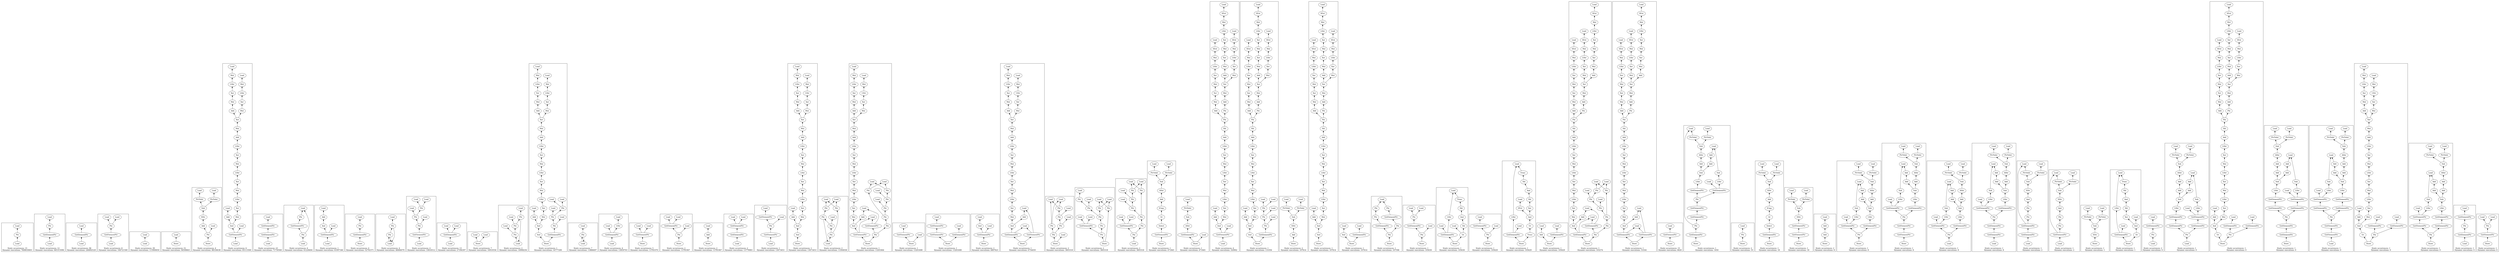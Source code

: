 strict digraph {
rankdir=BT
subgraph {
{
rank=min
comment=<Ids: 290, 388, 761, 829, 1070, 1079, 1313, 1340, 1701, 1740, 2075, 2375, 2988, 3036, 3291>
"0_290" [label="Load"]
}
"0_288" [label="Phi"]
"0_290" -> "0_288"
"0_278" [label="Load"]
"0_288" -> "0_278"
cluster=true
label="Static occurrences: 15\nDynamic executions: 7608030601"
}
subgraph {
"1_299" [label="GetElementPtr"]
"1_288" [label="Phi"]
"1_299" -> "1_288"
{
rank=min
comment=<Ids: 300, 398, 771, 839, 1315, 1320, 1546, 1705, 1750, 2085, 2379, 2408>
"1_300" [label="Load"]
}
"1_300" -> "1_299"
"1_278" [label="Load"]
"1_288" -> "1_278"
cluster=true
label="Static occurrences: 12\nDynamic executions: 665315096"
}
subgraph {
"2_34" [label="GetElementPtr"]
"2_33" [label="Load"]
"2_34" -> "2_33"
{
rank=min
comment=<Ids: 35, 48, 57, 61, 66, 207, 217, 226, 230, 235, 271, 601, 608, 612, 617, 657, 658, 661, 662, 703, 710, 714, 719, 726, 735, 739, 744, 924, 928, 937, 941, 946, 1004, 1011, 1015, 1020, 1027, 1036, 1040, 1045, 1063, 1103, 1112, 1116, 1121, 1139, 1146, 1150, 1155, 1162, 1171, 1175, 1180, 1328, 1390, 1474, 1488, 1492, 1515, 1554, 1861, 2135, 2139, 2215, 2218, 2223, 2235, 2239, 2242, 2319, 2416, 2484, 2487, 2492, 2504, 2508, 2511, 2542, 2769, 2773, 2854, 2862, 2931, 2939, 2963, 2971, 3010, 3018, 3146, 3182, 3190, 3274, 3309, 3440, 3527, 3633>
"2_35" [label="Load"]
}
"2_35" -> "2_34"
cluster=true
label="Static occurrences: 96\nDynamic executions: 246892529"
}
subgraph {
"3_1362" [label="GetElementPtr"]
"3_1360" [label="Phi"]
"3_1362" -> "3_1360"
{
rank=min
comment=<Ids: 1363, 1368, 1413, 1418, 1479, 1497, 1501, 1506>
"3_1363" [label="Load"]
}
"3_1363" -> "3_1362"
"3_1357" [label="Load"]
"3_1360" -> "3_1357"
"3_1361" [label="Load"]
"3_1360" -> "3_1361"
cluster=true
label="Static occurrences: 8\nDynamic executions: 184721500"
}
subgraph {
{
rank=min
comment=<Ids: 64, 94, 127, 160, 233, 615, 717, 742, 944, 1018, 1043, 1119, 1153, 1178, 1323, 1385, 1464, 1549, 1816, 1870, 2157, 2211, 2272, 2314, 2411, 2480, 2551, 2791, 2852, 2860, 2929, 2937, 2961, 2969, 3008, 3016, 3180, 3188, 3640>
"4_64" [label="Load"]
}
"4_51" [label="Load"]
"4_64" -> "4_51"
cluster=true
label="Static occurrences: 39\nDynamic executions: 115900650"
}
subgraph {
{
rank=min
comment=<Ids: 90, 95, 101, 123, 128, 134, 156, 161, 167, 1702, 1706, 1806, 1812, 1817, 1828, 1868, 1871, 2262, 2268, 2273, 2284, 2334, 2376, 2380, 2393, 2397, 2549, 2552, 2880, 2884, 2888, 2895, 2897, 2909, 2911, 2913, 3100, 3110, 3114, 3158, 3162, 3166, 3226, 3275, 3420, 3427, 3441, 3528, 3532, 3607, 3616>
"5_90" [label="Store"]
}
"5_89" [label="Load"]
"5_90" -> "5_89"
cluster=true
label="Static occurrences: 51\nDynamic executions: 94508663"
}
subgraph {
"6_363" [label="Add"]
"6_362" [label="SDiv"]
"6_363" -> "6_362"
"6_375" [label="Phi"]
"6_375" -> "6_363"
"6_373" [label="Load"]
"6_375" -> "6_373"
"6_360" [label="PtrToInt"]
"6_357" [label="Load"]
"6_360" -> "6_357"
"6_359" [label="PtrToInt"]
"6_356" [label="Load"]
"6_359" -> "6_356"
"6_361" [label="Sub"]
"6_362" -> "6_361"
{
rank=min
comment=<Ids: 473, 474, 521, 522>
"6_473" [label="Store"]
}
"6_473" -> "6_375"
"6_361" -> "6_360"
"6_361" -> "6_359"
cluster=true
label="Static occurrences: 4\nDynamic executions: 88336638"
}
subgraph {
"7_2195" [label="Add"]
"7_2194" [label="Load"]
"7_2195" -> "7_2194"
"7_2183" [label="Add"]
"7_2182" [label="Mul"]
"7_2183" -> "7_2182"
"7_2174" [label="Add"]
"7_2173" [label="Mul"]
"7_2174" -> "7_2173"
"7_2196" [label="And"]
"7_2196" -> "7_2195"
"7_2192" [label="Mul"]
"7_2196" -> "7_2192"
"7_2207" [label="GetElementPtr"]
"7_2207" -> "7_2196"
"7_2202" [label="Load"]
"7_2207" -> "7_2202"
{
rank=min
comment=<Ids: 2208, 2477, 2534, 2553, 2785, 2794>
"7_2208" [label="Load"]
}
"7_2208" -> "7_2207"
"7_2184" [label="LShr"]
"7_2184" -> "7_2183"
"7_2190" [label="LShr"]
"7_2189" [label="Mul"]
"7_2190" -> "7_2189"
"7_2178" [label="LShr"]
"7_2177" [label="Mul"]
"7_2178" -> "7_2177"
"7_2187" [label="LShr"]
"7_2186" [label="Mul"]
"7_2187" -> "7_2186"
"7_2171" [label="LShr"]
"7_2170" [label="Mul"]
"7_2171" -> "7_2170"
"7_2169" [label="Load"]
"7_2170" -> "7_2169"
"7_2176" [label="Load"]
"7_2177" -> "7_2176"
"7_2172" [label="Xor"]
"7_2173" -> "7_2172"
"7_2181" [label="Xor"]
"7_2182" -> "7_2181"
"7_2180" [label="Mul"]
"7_2179" [label="Xor"]
"7_2180" -> "7_2179"
"7_2185" [label="Xor"]
"7_2186" -> "7_2185"
"7_2188" [label="Xor"]
"7_2189" -> "7_2188"
"7_2191" [label="Xor"]
"7_2192" -> "7_2191"
"7_2181" -> "7_2174"
"7_2185" -> "7_2184"
"7_2172" -> "7_2171"
"7_2191" -> "7_2190"
"7_2179" -> "7_2178"
"7_2188" -> "7_2187"
"7_2181" -> "7_2180"
cluster=true
label="Static occurrences: 6\nDynamic executions: 85113500"
}
subgraph {
"8_37" [label="GetElementPtr"]
"8_36" [label="GetElementPtr"]
"8_37" -> "8_36"
"8_35" [label="Load"]
"8_36" -> "8_35"
{
rank=min
comment=<Ids: 38, 51, 210, 220, 274, 604, 649, 650, 653, 654, 706, 729, 931, 1007, 1030, 1065, 1106, 1142, 1165, 2292, 2294, 2303, 2308>
"8_38" [label="Load"]
}
"8_38" -> "8_37"
cluster=true
label="Static occurrences: 23\nDynamic executions: 71730560"
}
subgraph {
"9_309" [label="GetElementPtr"]
"9_288" [label="Phi"]
"9_309" -> "9_288"
{
rank=min
comment=<Ids: 318, 416, 789, 857, 1768, 2103>
"9_318" [label="Load"]
}
"9_315" [label="Phi"]
"9_318" -> "9_315"
"9_315" -> "9_309"
"9_278" [label="Load"]
"9_315" -> "9_278"
"9_288" -> "9_278"
cluster=true
label="Static occurrences: 6\nDynamic executions: 61228404"
}
subgraph {
"10_1448" [label="Add"]
"10_1447" [label="Load"]
"10_1448" -> "10_1447"
"10_1449" [label="And"]
"10_1449" -> "10_1448"
"10_1460" [label="GetElementPtr"]
"10_1460" -> "10_1449"
"10_1455" [label="Load"]
"10_1460" -> "10_1455"
{
rank=min
comment=<Ids: 1461>
"10_1461" [label="Load"]
}
"10_1461" -> "10_1460"
cluster=true
label="Static occurrences: 1\nDynamic executions: 61097346"
}
subgraph {
"11_1319" [label="GetElementPtr"]
"11_1318" [label="Phi"]
"11_1319" -> "11_1318"
"11_1313" [label="Load"]
"11_1318" -> "11_1313"
{
rank=min
comment=<Ids: 1336, 1562, 2381, 2424>
"11_1336" [label="Store"]
}
"11_1336" -> "11_1319"
cluster=true
label="Static occurrences: 4\nDynamic executions: 52792371"
}
subgraph {
{
rank=min
comment=<Ids: 1484, 1511, 2231, 2500>
"12_1484" [label="Load"]
}
"12_1483" [label="Phi"]
"12_1484" -> "12_1483"
"12_1477" [label="Phi"]
"12_1464" [label="Load"]
"12_1477" -> "12_1464"
"12_1483" -> "12_1484"
"12_1477" -> "12_1484"
"12_1483" -> "12_1477"
cluster=true
label="Static occurrences: 4\nDynamic executions: 46684079"
}
subgraph {
"13_2061" [label="GetElementPtr"]
"13_2059" [label="Phi"]
"13_2061" -> "13_2059"
{
rank=min
comment=<Ids: 2062, 2064, 2736, 2743>
"13_2062" [label="Load"]
}
"13_2062" -> "13_2061"
"13_2164" [label="Phi"]
"13_2155" [label="Load"]
"13_2164" -> "13_2155"
"13_2148" [label="Phi"]
"13_2145" [label="Load"]
"13_2148" -> "13_2145"
"13_2130" [label="Load"]
"13_2148" -> "13_2130"
"13_2054" [label="Load"]
"13_2059" -> "13_2054"
"13_2059" -> "13_2164"
"13_2164" -> "13_2148"
cluster=true
label="Static occurrences: 4\nDynamic executions: 33816512"
}
subgraph {
"14_562" [label="GetElementPtr"]
"14_558" [label="Load"]
"14_562" -> "14_558"
"14_561" [label="Load"]
"14_562" -> "14_561"
{
rank=min
comment=<Ids: 563, 1072, 1279, 1407, 1857, 1867, 2000, 2054, 2538, 2548, 2674, 2728, 3283>
"14_563" [label="Load"]
}
"14_563" -> "14_562"
cluster=true
label="Static occurrences: 13\nDynamic executions: 27394397"
}
subgraph {
{
rank=min
comment=<Ids: 2161, 2298, 2795, 3251, 3326, 3436, 3523>
"15_2161" [label="Store"]
}
"15_2160" [label="Load"]
"15_2161" -> "15_2160"
"15_2159" [label="Load"]
"15_2161" -> "15_2159"
cluster=true
label="Static occurrences: 7\nDynamic executions: 16910556"
}
subgraph {
{
rank=min
comment=<Ids: 2130, 2764>
"16_2130" [label="Load"]
}
"16_2059" [label="Phi"]
"16_2130" -> "16_2059"
"16_2164" [label="Phi"]
"16_2155" [label="Load"]
"16_2164" -> "16_2155"
"16_2148" [label="Phi"]
"16_2145" [label="Load"]
"16_2148" -> "16_2145"
"16_2148" -> "16_2130"
"16_2054" [label="Load"]
"16_2059" -> "16_2054"
"16_2059" -> "16_2164"
"16_2164" -> "16_2148"
cluster=true
label="Static occurrences: 2\nDynamic executions: 16908256"
}
subgraph {
"17_2731" [label="Add"]
"17_2726" [label="Load"]
"17_2731" -> "17_2726"
"17_2741" [label="Add"]
"17_2740" [label="Mul"]
"17_2741" -> "17_2740"
"17_2750" [label="Add"]
"17_2749" [label="Mul"]
"17_2750" -> "17_2749"
"17_2760" [label="And"]
"17_2760" -> "17_2731"
"17_2762" [label="And"]
"17_2762" -> "17_2760"
"17_2759" [label="Mul"]
"17_2760" -> "17_2759"
"17_2761" [label="GetElementPtr"]
"17_2733" [label="Phi"]
"17_2761" -> "17_2733"
"17_2751" [label="LShr"]
"17_2751" -> "17_2750"
"17_2738" [label="LShr"]
"17_2737" [label="Mul"]
"17_2738" -> "17_2737"
"17_2745" [label="LShr"]
"17_2744" [label="Mul"]
"17_2745" -> "17_2744"
"17_2757" [label="LShr"]
"17_2756" [label="Mul"]
"17_2757" -> "17_2756"
"17_2754" [label="LShr"]
"17_2753" [label="Mul"]
"17_2754" -> "17_2753"
"17_2736" [label="Load"]
"17_2737" -> "17_2736"
"17_2743" [label="Load"]
"17_2744" -> "17_2743"
"17_2758" [label="Xor"]
"17_2759" -> "17_2758"
"17_2748" [label="Xor"]
"17_2749" -> "17_2748"
"17_2747" [label="Mul"]
"17_2746" [label="Xor"]
"17_2747" -> "17_2746"
"17_2739" [label="Xor"]
"17_2740" -> "17_2739"
"17_2752" [label="Xor"]
"17_2753" -> "17_2752"
"17_2755" [label="Xor"]
"17_2756" -> "17_2755"
"17_2798" [label="Phi"]
"17_2789" [label="Load"]
"17_2798" -> "17_2789"
"17_2782" [label="Phi"]
"17_2764" [label="Load"]
"17_2782" -> "17_2764"
"17_2779" [label="Load"]
"17_2782" -> "17_2779"
"17_2728" [label="Load"]
"17_2733" -> "17_2728"
"17_2798" -> "17_2782"
"17_2733" -> "17_2798"
{
rank=min
comment=<Ids: 2763>
"17_2763" [label="Store"]
}
"17_2763" -> "17_2762"
"17_2763" -> "17_2761"
"17_2748" -> "17_2741"
"17_2746" -> "17_2745"
"17_2758" -> "17_2757"
"17_2755" -> "17_2754"
"17_2752" -> "17_2751"
"17_2739" -> "17_2738"
"17_2748" -> "17_2747"
cluster=true
label="Static occurrences: 1\nDynamic executions: 16777200"
}
subgraph {
{
rank=min
comment=<Ids: 567, 1283, 1361, 1411, 2145, 2779, 3262>
"18_567" [label="Load"]
}
"18_566" [label="Phi"]
"18_567" -> "18_566"
"18_566" -> "18_567"
"18_563" [label="Load"]
"18_566" -> "18_563"
cluster=true
label="Static occurrences: 7\nDynamic executions: 13886697"
}
subgraph {
"19_3234" [label="GetElementPtr"]
"19_3233" [label="Load"]
"19_3234" -> "19_3233"
"19_3232" [label="LShr"]
"19_3234" -> "19_3232"
{
rank=min
comment=<Ids: 3235, 3300, 3313, 3459>
"19_3235" [label="Load"]
}
"19_3235" -> "19_3234"
"19_3225" [label="Load"]
"19_3232" -> "19_3225"
cluster=true
label="Static occurrences: 4\nDynamic executions: 13859703"
}
subgraph {
"20_103" [label="GetElementPtr"]
"20_99" [label="Load"]
"20_103" -> "20_99"
"20_102" [label="Load"]
"20_103" -> "20_102"
{
rank=min
comment=<Ids: 104, 137, 170, 1831, 2287>
"20_104" [label="Store"]
}
"20_104" -> "20_103"
cluster=true
label="Static occurrences: 5\nDynamic executions: 13781070"
}
subgraph {
"21_1856" [label="GetElementPtr"]
"21_1840" [label="Load"]
"21_1856" -> "21_1840"
"21_1842" [label="Load"]
"21_1856" -> "21_1842"
"21_1884" [label="Phi"]
"21_1884" -> "21_1856"
"21_1872" [label="Load"]
"21_1884" -> "21_1872"
{
rank=min
comment=<Ids: 1885, 2559>
"21_1885" [label="Store"]
}
"21_1885" -> "21_1884"
cluster=true
label="Static occurrences: 2\nDynamic executions: 13781067"
}
subgraph {
"22_1887" [label="Add"]
"22_1886" [label="Load"]
"22_1887" -> "22_1886"
{
rank=min
comment=<Ids: 1888, 2562>
"22_1888" [label="Store"]
}
"22_1888" -> "22_1887"
cluster=true
label="Static occurrences: 2\nDynamic executions: 13781067"
}
subgraph {
"23_1073" [label="GetElementPtr"]
"23_1071" [label="GetElementPtr"]
"23_1073" -> "23_1071"
"23_1070" [label="Load"]
"23_1071" -> "23_1070"
"23_1061" [label="Load"]
"23_1071" -> "23_1061"
{
rank=min
comment=<Ids: 1074, 3285>
"23_1074" [label="Load"]
}
"23_1074" -> "23_1073"
cluster=true
label="Static occurrences: 2\nDynamic executions: 13779083"
}
subgraph {
"24_2304" [label="GetElementPtr"]
"24_2303" [label="Load"]
"24_2304" -> "24_2303"
"24_2328" [label="GetElementPtr"]
"24_2310" [label="Phi"]
"24_2328" -> "24_2310"
{
rank=min
comment=<Ids: 2329>
"24_2329" [label="Load"]
}
"24_2329" -> "24_2328"
"24_2310" -> "24_2304"
"24_2308" [label="Load"]
"24_2310" -> "24_2308"
cluster=true
label="Static occurrences: 1\nDynamic executions: 13673453"
}
subgraph {
"25_2528" [label="Add"]
"25_2521" [label="Load"]
"25_2528" -> "25_2521"
"25_2443" [label="Add"]
"25_2442" [label="Mul"]
"25_2443" -> "25_2442"
"25_2452" [label="Add"]
"25_2451" [label="Mul"]
"25_2452" -> "25_2451"
"25_2529" [label="And"]
"25_2529" -> "25_2528"
"25_2532" [label="And"]
"25_2532" -> "25_2529"
"25_2461" [label="Mul"]
"25_2529" -> "25_2461"
"25_2453" [label="LShr"]
"25_2453" -> "25_2452"
"25_2440" [label="LShr"]
"25_2439" [label="Mul"]
"25_2440" -> "25_2439"
"25_2459" [label="LShr"]
"25_2458" [label="Mul"]
"25_2459" -> "25_2458"
"25_2447" [label="LShr"]
"25_2446" [label="Mul"]
"25_2447" -> "25_2446"
"25_2456" [label="LShr"]
"25_2455" [label="Mul"]
"25_2456" -> "25_2455"
"25_2438" [label="Load"]
"25_2439" -> "25_2438"
"25_2445" [label="Load"]
"25_2446" -> "25_2445"
"25_2450" [label="Xor"]
"25_2451" -> "25_2450"
"25_2454" [label="Xor"]
"25_2455" -> "25_2454"
"25_2460" [label="Xor"]
"25_2461" -> "25_2460"
"25_2441" [label="Xor"]
"25_2442" -> "25_2441"
"25_2457" [label="Xor"]
"25_2458" -> "25_2457"
"25_2449" [label="Mul"]
"25_2448" [label="Xor"]
"25_2449" -> "25_2448"
{
rank=min
comment=<Ids: 2533>
"25_2533" [label="Store"]
}
"25_2533" -> "25_2532"
"25_2450" -> "25_2443"
"25_2448" -> "25_2447"
"25_2441" -> "25_2440"
"25_2460" -> "25_2459"
"25_2454" -> "25_2453"
"25_2457" -> "25_2456"
"25_2450" -> "25_2449"
cluster=true
label="Static occurrences: 1\nDynamic executions: 13673453"
}
subgraph {
{
rank=min
comment=<Ids: 2155, 2789>
"26_2155" [label="Load"]
}
"26_2149" [label="Phi"]
"26_2155" -> "26_2149"
"26_2143" [label="Phi"]
"26_2130" [label="Load"]
"26_2143" -> "26_2130"
"26_2145" [label="Load"]
"26_2143" -> "26_2145"
"26_2164" [label="Phi"]
"26_2164" -> "26_2155"
"26_2059" [label="Phi"]
"26_2054" [label="Load"]
"26_2059" -> "26_2054"
"26_2148" [label="Phi"]
"26_2148" -> "26_2145"
"26_2148" -> "26_2130"
"26_2059" -> "26_2164"
"26_2149" -> "26_2059"
"26_2149" -> "26_2143"
"26_2164" -> "26_2148"
cluster=true
label="Static occurrences: 2\nDynamic executions: 13304938"
}
subgraph {
"27_2731" [label="Add"]
"27_2726" [label="Load"]
"27_2731" -> "27_2726"
"27_2750" [label="Add"]
"27_2749" [label="Mul"]
"27_2750" -> "27_2749"
"27_2741" [label="Add"]
"27_2740" [label="Mul"]
"27_2741" -> "27_2740"
"27_2760" [label="And"]
"27_2760" -> "27_2731"
"27_2759" [label="Mul"]
"27_2760" -> "27_2759"
"27_2784" [label="GetElementPtr"]
"27_2784" -> "27_2760"
"27_2727" [label="GetElementPtr"]
"27_2727" -> "27_2726"
"27_2720" [label="Load"]
"27_2727" -> "27_2720"
"27_2784" -> "27_2720"
"27_2751" [label="LShr"]
"27_2751" -> "27_2750"
"27_2738" [label="LShr"]
"27_2737" [label="Mul"]
"27_2738" -> "27_2737"
"27_2754" [label="LShr"]
"27_2753" [label="Mul"]
"27_2754" -> "27_2753"
"27_2757" [label="LShr"]
"27_2756" [label="Mul"]
"27_2757" -> "27_2756"
"27_2745" [label="LShr"]
"27_2744" [label="Mul"]
"27_2745" -> "27_2744"
"27_2736" [label="Load"]
"27_2737" -> "27_2736"
"27_2743" [label="Load"]
"27_2744" -> "27_2743"
"27_2755" [label="Xor"]
"27_2756" -> "27_2755"
"27_2758" [label="Xor"]
"27_2759" -> "27_2758"
"27_2747" [label="Mul"]
"27_2746" [label="Xor"]
"27_2747" -> "27_2746"
"27_2739" [label="Xor"]
"27_2740" -> "27_2739"
"27_2748" [label="Xor"]
"27_2749" -> "27_2748"
"27_2752" [label="Xor"]
"27_2753" -> "27_2752"
"27_2734" [label="Phi"]
"27_2734" -> "27_2727"
"27_2782" [label="Phi"]
"27_2764" [label="Load"]
"27_2782" -> "27_2764"
"27_2798" [label="Phi"]
"27_2789" [label="Load"]
"27_2798" -> "27_2789"
"27_2777" [label="Phi"]
"27_2779" [label="Load"]
"27_2777" -> "27_2779"
"27_2777" -> "27_2764"
"27_2782" -> "27_2779"
"27_2733" [label="Phi"]
"27_2728" [label="Load"]
"27_2733" -> "27_2728"
"27_2783" [label="Phi"]
"27_2783" -> "27_2733"
"27_2733" -> "27_2798"
"27_2783" -> "27_2777"
"27_2799" [label="Phi"]
"27_2799" -> "27_2783"
"27_2798" -> "27_2782"
"27_2734" -> "27_2799"
{
rank=min
comment=<Ids: 2788>
"27_2788" [label="Store"]
}
"27_2788" -> "27_2784"
"27_2788" -> "27_2734"
"27_2748" -> "27_2741"
"27_2758" -> "27_2757"
"27_2752" -> "27_2751"
"27_2755" -> "27_2754"
"27_2739" -> "27_2738"
"27_2746" -> "27_2745"
"27_2748" -> "27_2747"
cluster=true
label="Static occurrences: 1\nDynamic executions: 13201664"
}
subgraph {
"28_2299" [label="GetElementPtr"]
"28_2292" [label="Load"]
"28_2299" -> "28_2292"
{
rank=min
comment=<Ids: 2301>
"28_2301" [label="Store"]
}
"28_2301" -> "28_2299"
"28_2300" [label="Load"]
"28_2301" -> "28_2300"
cluster=true
label="Static occurrences: 1\nDynamic executions: 13201608"
}
subgraph {
"29_2291" [label="GetElementPtr"]
"29_2252" [label="GetElementPtr"]
"29_2291" -> "29_2252"
"29_2251" [label="Load"]
"29_2252" -> "29_2251"
"29_2304" [label="GetElementPtr"]
"29_2303" [label="Load"]
"29_2304" -> "29_2303"
{
rank=min
comment=<Ids: 2305>
"29_2305" [label="Store"]
}
"29_2305" -> "29_2291"
"29_2305" -> "29_2304"
cluster=true
label="Static occurrences: 1\nDynamic executions: 13201608"
}
subgraph {
"30_1862" [label="And"]
"30_1861" [label="Load"]
"30_1862" -> "30_1861"
"30_1863" [label="GetElementPtr"]
"30_1863" -> "30_1862"
"30_1842" [label="Load"]
"30_1863" -> "30_1842"
{
rank=min
comment=<Ids: 1864, 2545>
"30_1864" [label="Store"]
}
"30_1864" -> "30_1863"
cluster=true
label="Static occurrences: 2\nDynamic executions: 6807621"
}
subgraph {
"31_2528" [label="Add"]
"31_2521" [label="Load"]
"31_2528" -> "31_2521"
"31_2443" [label="Add"]
"31_2442" [label="Mul"]
"31_2443" -> "31_2442"
"31_2452" [label="Add"]
"31_2451" [label="Mul"]
"31_2452" -> "31_2451"
"31_2529" [label="And"]
"31_2529" -> "31_2528"
"31_2461" [label="Mul"]
"31_2529" -> "31_2461"
"31_2530" [label="GetElementPtr"]
"31_2530" -> "31_2529"
"31_2537" [label="GetElementPtr"]
"31_2523" [label="Load"]
"31_2537" -> "31_2523"
"31_2530" -> "31_2523"
"31_2537" -> "31_2521"
"31_2453" [label="LShr"]
"31_2453" -> "31_2452"
"31_2440" [label="LShr"]
"31_2439" [label="Mul"]
"31_2440" -> "31_2439"
"31_2447" [label="LShr"]
"31_2446" [label="Mul"]
"31_2447" -> "31_2446"
"31_2459" [label="LShr"]
"31_2458" [label="Mul"]
"31_2459" -> "31_2458"
"31_2456" [label="LShr"]
"31_2455" [label="Mul"]
"31_2456" -> "31_2455"
"31_2445" [label="Load"]
"31_2446" -> "31_2445"
"31_2438" [label="Load"]
"31_2439" -> "31_2438"
"31_2450" [label="Xor"]
"31_2451" -> "31_2450"
"31_2457" [label="Xor"]
"31_2458" -> "31_2457"
"31_2454" [label="Xor"]
"31_2455" -> "31_2454"
"31_2460" [label="Xor"]
"31_2461" -> "31_2460"
"31_2441" [label="Xor"]
"31_2442" -> "31_2441"
"31_2449" [label="Mul"]
"31_2448" [label="Xor"]
"31_2449" -> "31_2448"
{
rank=min
comment=<Ids: 2547>
"31_2547" [label="Store"]
}
"31_2547" -> "31_2537"
"31_2547" -> "31_2530"
"31_2450" -> "31_2443"
"31_2448" -> "31_2447"
"31_2457" -> "31_2456"
"31_2441" -> "31_2440"
"31_2460" -> "31_2459"
"31_2454" -> "31_2453"
"31_2450" -> "31_2449"
cluster=true
label="Static occurrences: 1\nDynamic executions: 6754459"
}
subgraph {
"32_2143" [label="Phi"]
"32_2130" [label="Load"]
"32_2143" -> "32_2130"
"32_2145" [label="Load"]
"32_2143" -> "32_2145"
"32_2164" [label="Phi"]
"32_2155" [label="Load"]
"32_2164" -> "32_2155"
"32_2059" [label="Phi"]
"32_2054" [label="Load"]
"32_2059" -> "32_2054"
"32_2148" [label="Phi"]
"32_2148" -> "32_2145"
"32_2148" -> "32_2130"
"32_2059" -> "32_2164"
"32_2149" [label="Phi"]
"32_2149" -> "32_2059"
"32_2149" -> "32_2143"
"32_2164" -> "32_2148"
{
rank=min
comment=<Ids: 2158, 2792>
"32_2158" [label="Store"]
}
"32_2157" [label="Load"]
"32_2158" -> "32_2157"
"32_2158" -> "32_2149"
cluster=true
label="Static occurrences: 2\nDynamic executions: 3603318"
}
subgraph {
"33_2053" [label="GetElementPtr"]
"33_2046" [label="Load"]
"33_2053" -> "33_2046"
"33_2052" [label="Load"]
"33_2053" -> "33_2052"
"33_2060" [label="Phi"]
"33_2060" -> "33_2053"
"33_2143" [label="Phi"]
"33_2130" [label="Load"]
"33_2143" -> "33_2130"
"33_2145" [label="Load"]
"33_2143" -> "33_2145"
"33_2164" [label="Phi"]
"33_2155" [label="Load"]
"33_2164" -> "33_2155"
"33_2059" [label="Phi"]
"33_2054" [label="Load"]
"33_2059" -> "33_2054"
"33_2148" [label="Phi"]
"33_2148" -> "33_2145"
"33_2148" -> "33_2130"
"33_2165" [label="Phi"]
"33_2060" -> "33_2165"
"33_2059" -> "33_2164"
"33_2149" [label="Phi"]
"33_2149" -> "33_2059"
"33_2149" -> "33_2143"
"33_2165" -> "33_2149"
{
rank=min
comment=<Ids: 2162, 2796>
"33_2162" [label="Store"]
}
"33_2162" -> "33_2060"
"33_2162" -> "33_2148"
cluster=true
label="Static occurrences: 2\nDynamic executions: 3603318"
}
subgraph {
"34_2053" [label="GetElementPtr"]
"34_2046" [label="Load"]
"34_2053" -> "34_2046"
"34_2052" [label="Load"]
"34_2053" -> "34_2052"
{
rank=min
comment=<Ids: 2159, 2793>
"34_2159" [label="Load"]
}
"34_2060" [label="Phi"]
"34_2159" -> "34_2060"
"34_2060" -> "34_2053"
"34_2143" [label="Phi"]
"34_2130" [label="Load"]
"34_2143" -> "34_2130"
"34_2145" [label="Load"]
"34_2143" -> "34_2145"
"34_2164" [label="Phi"]
"34_2155" [label="Load"]
"34_2164" -> "34_2155"
"34_2059" [label="Phi"]
"34_2054" [label="Load"]
"34_2059" -> "34_2054"
"34_2148" [label="Phi"]
"34_2148" -> "34_2145"
"34_2148" -> "34_2130"
"34_2165" [label="Phi"]
"34_2060" -> "34_2165"
"34_2059" -> "34_2164"
"34_2149" [label="Phi"]
"34_2149" -> "34_2059"
"34_2149" -> "34_2143"
"34_2165" -> "34_2149"
"34_2164" -> "34_2148"
cluster=true
label="Static occurrences: 2\nDynamic executions: 3603318"
}
subgraph {
"35_2354" [label="Add"]
"35_2352" [label="AShr"]
"35_2354" -> "35_2352"
"35_2347" [label="Sub"]
"35_2352" -> "35_2347"
"35_2435" [label="GetElementPtr"]
"35_2358" [label="Select"]
"35_2435" -> "35_2358"
"35_2355" [label="ICmp"]
"35_2355" -> "35_2354"
"35_2357" [label="Or"]
"35_2357" -> "35_2355"
"35_2346" [label="PtrToInt"]
"35_2344" [label="Load"]
"35_2346" -> "35_2344"
"35_2345" [label="PtrToInt"]
"35_2343" [label="Load"]
"35_2345" -> "35_2343"
"35_2358" -> "35_2357"
{
rank=min
comment=<Ids: 2436>
"35_2436" [label="Store"]
}
"35_2436" -> "35_2435"
"35_2347" -> "35_2346"
"35_2347" -> "35_2345"
cluster=true
label="Static occurrences: 1\nDynamic executions: 471845"
}
subgraph {
"36_2361" [label="AShr"]
"36_2360" [label="Sub"]
"36_2361" -> "36_2360"
"36_2366" [label="GetElementPtr"]
"36_2366" -> "36_2361"
"36_2346" [label="PtrToInt"]
"36_2344" [label="Load"]
"36_2346" -> "36_2344"
{
rank=min
comment=<Ids: 2369>
"36_2369" [label="Store"]
}
"36_2369" -> "36_2366"
"36_2368" [label="Load"]
"36_2369" -> "36_2368"
"36_2360" -> "36_2346"
cluster=true
label="Static occurrences: 1\nDynamic executions: 471845"
}
subgraph {
"37_1847" [label="Add"]
"37_1840" [label="Load"]
"37_1847" -> "37_1840"
"37_1776" [label="Add"]
"37_1775" [label="Mul"]
"37_1776" -> "37_1775"
"37_1758" [label="Add"]
"37_1757" [label="Mul"]
"37_1758" -> "37_1757"
"37_1748" [label="Add"]
"37_1747" [label="Mul"]
"37_1748" -> "37_1747"
"37_1781" [label="Add"]
"37_1780" [label="Shl"]
"37_1781" -> "37_1780"
"37_1848" [label="And"]
"37_1848" -> "37_1847"
"37_1790" [label="Mul"]
"37_1848" -> "37_1790"
"37_1849" [label="GetElementPtr"]
"37_1849" -> "37_1848"
"37_1842" [label="Load"]
"37_1849" -> "37_1842"
{
rank=min
comment=<Ids: 1853, 1872, 2151, 2160>
"37_1853" [label="Load"]
}
"37_1853" -> "37_1849"
"37_1782" [label="LShr"]
"37_1782" -> "37_1781"
"37_1743" [label="LShr"]
"37_1742" [label="Mul"]
"37_1743" -> "37_1742"
"37_1771" [label="LShr"]
"37_1770" [label="Mul"]
"37_1771" -> "37_1770"
"37_1753" [label="LShr"]
"37_1752" [label="Mul"]
"37_1753" -> "37_1752"
"37_1788" [label="LShr"]
"37_1787" [label="Mul"]
"37_1788" -> "37_1787"
"37_1785" [label="LShr"]
"37_1784" [label="Mul"]
"37_1785" -> "37_1784"
"37_1769" [label="SExt"]
"37_1770" -> "37_1769"
"37_1741" [label="SExt"]
"37_1742" -> "37_1741"
"37_1751" [label="SExt"]
"37_1752" -> "37_1751"
"37_1786" [label="Xor"]
"37_1787" -> "37_1786"
"37_1745" [label="Mul"]
"37_1744" [label="Xor"]
"37_1745" -> "37_1744"
"37_1756" [label="Xor"]
"37_1757" -> "37_1756"
"37_1773" [label="Mul"]
"37_1772" [label="Xor"]
"37_1773" -> "37_1772"
"37_1774" [label="Xor"]
"37_1775" -> "37_1774"
"37_1746" [label="Xor"]
"37_1747" -> "37_1746"
"37_1789" [label="Xor"]
"37_1790" -> "37_1789"
"37_1755" [label="Mul"]
"37_1754" [label="Xor"]
"37_1755" -> "37_1754"
"37_1783" [label="Xor"]
"37_1784" -> "37_1783"
"37_1778" [label="Phi"]
"37_1778" -> "37_1776"
"37_1763" [label="Phi"]
"37_1763" -> "37_1758"
"37_1778" -> "37_1763"
"37_1768" [label="Load"]
"37_1769" -> "37_1768"
"37_1750" [label="Load"]
"37_1751" -> "37_1750"
"37_1740" [label="Load"]
"37_1741" -> "37_1740"
"37_1780" -> "37_1778"
"37_1756" -> "37_1748"
"37_1783" -> "37_1782"
"37_1744" -> "37_1743"
"37_1789" -> "37_1788"
"37_1786" -> "37_1785"
"37_1772" -> "37_1771"
"37_1754" -> "37_1753"
"37_1774" -> "37_1773"
"37_1756" -> "37_1755"
"37_1746" -> "37_1745"
cluster=true
label="Static occurrences: 4\nDynamic executions: 320902"
}
subgraph {
"38_2057" [label="Add"]
"38_2052" [label="Load"]
"38_2057" -> "38_2052"
"38_2111" [label="Add"]
"38_2110" [label="Mul"]
"38_2111" -> "38_2110"
"38_2093" [label="Add"]
"38_2092" [label="Mul"]
"38_2093" -> "38_2092"
"38_2083" [label="Add"]
"38_2082" [label="Mul"]
"38_2083" -> "38_2082"
"38_2116" [label="Add"]
"38_2115" [label="Shl"]
"38_2116" -> "38_2115"
"38_2126" [label="And"]
"38_2126" -> "38_2057"
"38_2128" [label="And"]
"38_2128" -> "38_2126"
"38_2125" [label="Mul"]
"38_2126" -> "38_2125"
"38_2127" [label="GetElementPtr"]
"38_2059" [label="Phi"]
"38_2127" -> "38_2059"
"38_2117" [label="LShr"]
"38_2117" -> "38_2116"
"38_2078" [label="LShr"]
"38_2077" [label="Mul"]
"38_2078" -> "38_2077"
"38_2120" [label="LShr"]
"38_2119" [label="Mul"]
"38_2120" -> "38_2119"
"38_2088" [label="LShr"]
"38_2087" [label="Mul"]
"38_2088" -> "38_2087"
"38_2106" [label="LShr"]
"38_2105" [label="Mul"]
"38_2106" -> "38_2105"
"38_2123" [label="LShr"]
"38_2122" [label="Mul"]
"38_2123" -> "38_2122"
"38_2076" [label="SExt"]
"38_2077" -> "38_2076"
"38_2104" [label="SExt"]
"38_2105" -> "38_2104"
"38_2086" [label="SExt"]
"38_2087" -> "38_2086"
"38_2124" [label="Xor"]
"38_2125" -> "38_2124"
"38_2118" [label="Xor"]
"38_2119" -> "38_2118"
"38_2121" [label="Xor"]
"38_2122" -> "38_2121"
"38_2090" [label="Mul"]
"38_2089" [label="Xor"]
"38_2090" -> "38_2089"
"38_2080" [label="Mul"]
"38_2079" [label="Xor"]
"38_2080" -> "38_2079"
"38_2108" [label="Mul"]
"38_2107" [label="Xor"]
"38_2108" -> "38_2107"
"38_2109" [label="Xor"]
"38_2110" -> "38_2109"
"38_2091" [label="Xor"]
"38_2092" -> "38_2091"
"38_2081" [label="Xor"]
"38_2082" -> "38_2081"
"38_2098" [label="Phi"]
"38_2098" -> "38_2093"
"38_2113" [label="Phi"]
"38_2113" -> "38_2111"
"38_2148" [label="Phi"]
"38_2145" [label="Load"]
"38_2148" -> "38_2145"
"38_2164" [label="Phi"]
"38_2155" [label="Load"]
"38_2164" -> "38_2155"
"38_2054" [label="Load"]
"38_2059" -> "38_2054"
"38_2130" [label="Load"]
"38_2148" -> "38_2130"
"38_2113" -> "38_2098"
"38_2059" -> "38_2164"
"38_2164" -> "38_2148"
"38_2103" [label="Load"]
"38_2104" -> "38_2103"
"38_2085" [label="Load"]
"38_2086" -> "38_2085"
"38_2075" [label="Load"]
"38_2076" -> "38_2075"
"38_2115" -> "38_2113"
{
rank=min
comment=<Ids: 2129>
"38_2129" [label="Store"]
}
"38_2129" -> "38_2128"
"38_2129" -> "38_2127"
"38_2091" -> "38_2083"
"38_2121" -> "38_2120"
"38_2107" -> "38_2106"
"38_2079" -> "38_2078"
"38_2124" -> "38_2123"
"38_2089" -> "38_2088"
"38_2118" -> "38_2117"
"38_2109" -> "38_2108"
"38_2091" -> "38_2090"
"38_2081" -> "38_2080"
cluster=true
label="Static occurrences: 1\nDynamic executions: 131056"
}
subgraph {
"39_363" [label="Add"]
"39_362" [label="SDiv"]
"39_363" -> "39_362"
"39_360" [label="PtrToInt"]
"39_357" [label="Load"]
"39_360" -> "39_357"
"39_359" [label="PtrToInt"]
"39_356" [label="Load"]
"39_359" -> "39_356"
"39_361" [label="Sub"]
"39_362" -> "39_361"
{
rank=min
comment=<Ids: 366, 464>
"39_366" [label="Store"]
}
"39_366" -> "39_363"
"39_361" -> "39_360"
"39_361" -> "39_359"
cluster=true
label="Static occurrences: 2\nDynamic executions: 107614"
}
subgraph {
"40_1847" [label="Add"]
"40_1840" [label="Load"]
"40_1847" -> "40_1840"
"40_1748" [label="Add"]
"40_1747" [label="Mul"]
"40_1748" -> "40_1747"
"40_1776" [label="Add"]
"40_1775" [label="Mul"]
"40_1776" -> "40_1775"
"40_1758" [label="Add"]
"40_1757" [label="Mul"]
"40_1758" -> "40_1757"
"40_1781" [label="Add"]
"40_1780" [label="Shl"]
"40_1781" -> "40_1780"
"40_1848" [label="And"]
"40_1848" -> "40_1847"
"40_1851" [label="And"]
"40_1851" -> "40_1848"
"40_1790" [label="Mul"]
"40_1848" -> "40_1790"
"40_1782" [label="LShr"]
"40_1782" -> "40_1781"
"40_1743" [label="LShr"]
"40_1742" [label="Mul"]
"40_1743" -> "40_1742"
"40_1771" [label="LShr"]
"40_1770" [label="Mul"]
"40_1771" -> "40_1770"
"40_1788" [label="LShr"]
"40_1787" [label="Mul"]
"40_1788" -> "40_1787"
"40_1753" [label="LShr"]
"40_1752" [label="Mul"]
"40_1753" -> "40_1752"
"40_1785" [label="LShr"]
"40_1784" [label="Mul"]
"40_1785" -> "40_1784"
"40_1751" [label="SExt"]
"40_1752" -> "40_1751"
"40_1741" [label="SExt"]
"40_1742" -> "40_1741"
"40_1769" [label="SExt"]
"40_1770" -> "40_1769"
"40_1773" [label="Mul"]
"40_1772" [label="Xor"]
"40_1773" -> "40_1772"
"40_1774" [label="Xor"]
"40_1775" -> "40_1774"
"40_1755" [label="Mul"]
"40_1754" [label="Xor"]
"40_1755" -> "40_1754"
"40_1745" [label="Mul"]
"40_1744" [label="Xor"]
"40_1745" -> "40_1744"
"40_1756" [label="Xor"]
"40_1757" -> "40_1756"
"40_1789" [label="Xor"]
"40_1790" -> "40_1789"
"40_1786" [label="Xor"]
"40_1787" -> "40_1786"
"40_1746" [label="Xor"]
"40_1747" -> "40_1746"
"40_1783" [label="Xor"]
"40_1784" -> "40_1783"
"40_1763" [label="Phi"]
"40_1763" -> "40_1758"
"40_1778" [label="Phi"]
"40_1778" -> "40_1776"
"40_1778" -> "40_1763"
"40_1750" [label="Load"]
"40_1751" -> "40_1750"
"40_1768" [label="Load"]
"40_1769" -> "40_1768"
"40_1740" [label="Load"]
"40_1741" -> "40_1740"
"40_1780" -> "40_1778"
{
rank=min
comment=<Ids: 1852>
"40_1852" [label="Store"]
}
"40_1852" -> "40_1851"
"40_1756" -> "40_1748"
"40_1754" -> "40_1753"
"40_1783" -> "40_1782"
"40_1789" -> "40_1788"
"40_1772" -> "40_1771"
"40_1744" -> "40_1743"
"40_1786" -> "40_1785"
"40_1756" -> "40_1755"
"40_1774" -> "40_1773"
"40_1746" -> "40_1745"
cluster=true
label="Static occurrences: 1\nDynamic executions: 107614"
}
subgraph {
"41_3152" [label="And"]
"41_3146" [label="Load"]
"41_3152" -> "41_3146"
"41_3145" [label="GetElementPtr"]
"41_3144" [label="Load"]
"41_3145" -> "41_3144"
{
rank=min
comment=<Ids: 3153>
"41_3153" [label="Store"]
}
"41_3153" -> "41_3152"
"41_3153" -> "41_3145"
cluster=true
label="Static occurrences: 1\nDynamic executions: 107614"
}
subgraph {
"42_1608" [label="GetElementPtr"]
"42_1603" [label="Phi"]
"42_1608" -> "42_1603"
"42_1635" [label="GetElementPtr"]
"42_1617" [label="Phi"]
"42_1635" -> "42_1617"
"42_1612" [label="Phi"]
"42_1612" -> "42_1608"
"42_1638" [label="Phi"]
"42_1638" -> "42_1635"
"42_1582" [label="Load"]
"42_1603" -> "42_1582"
"42_1613" [label="Phi"]
"42_1613" -> "42_1582"
"42_1617" -> "42_1613"
"42_1638" -> "42_1612"
{
rank=min
comment=<Ids: 1639>
"42_1639" [label="Store"]
}
"42_1639" -> "42_1638"
cluster=true
label="Static occurrences: 1\nDynamic executions: 107596"
}
subgraph {
"43_3267" [label="GetElementPtr"]
"43_3261" [label="Phi"]
"43_3267" -> "43_3261"
"43_3279" [label="Phi"]
"43_3279" -> "43_3267"
"43_3467" [label="Load"]
"43_3261" -> "43_3467"
"43_3274" [label="Load"]
"43_3279" -> "43_3274"
"43_3210" [label="Load"]
"43_3261" -> "43_3210"
{
rank=min
comment=<Ids: 3280>
"43_3280" [label="Store"]
}
"43_3280" -> "43_3279"
cluster=true
label="Static occurrences: 1\nDynamic executions: 105630"
}
subgraph {
"44_3462" [label="And"]
"44_3461" [label="Shl"]
"44_3462" -> "44_3461"
"44_3458" [label="GetElementPtr"]
"44_3457" [label="Load"]
"44_3458" -> "44_3457"
"44_3456" [label="LShr"]
"44_3458" -> "44_3456"
"44_3262" [label="Load"]
"44_3456" -> "44_3262"
"44_3464" [label="Or"]
"44_3459" [label="Load"]
"44_3464" -> "44_3459"
"44_3463" [label="Shl"]
"44_3464" -> "44_3463"
"44_3463" -> "44_3462"
"44_3460" [label="Trunc"]
"44_3461" -> "44_3460"
{
rank=min
comment=<Ids: 3465>
"44_3465" [label="Store"]
}
"44_3465" -> "44_3458"
"44_3465" -> "44_3464"
"44_3460" -> "44_3262"
cluster=true
label="Static occurrences: 1\nDynamic executions: 105630"
}
subgraph {
"45_3327" [label="GetElementPtr"]
"45_3321" [label="Load"]
"45_3327" -> "45_3321"
"45_3445" [label="Phi"]
"45_3445" -> "45_3327"
"45_3440" [label="Load"]
"45_3445" -> "45_3440"
{
rank=min
comment=<Ids: 3446>
"45_3446" [label="Store"]
}
"45_3446" -> "45_3445"
cluster=true
label="Static occurrences: 1\nDynamic executions: 105629"
}
subgraph {
"46_3304" [label="And"]
"46_3303" [label="Shl"]
"46_3304" -> "46_3303"
"46_3316" [label="And"]
"46_3315" [label="Xor"]
"46_3316" -> "46_3315"
"46_3314" [label="ZExt"]
"46_3316" -> "46_3314"
"46_3299" [label="GetElementPtr"]
"46_3298" [label="Load"]
"46_3299" -> "46_3298"
"46_3297" [label="LShr"]
"46_3299" -> "46_3297"
"46_3291" [label="Load"]
"46_3297" -> "46_3291"
"46_3318" [label="Or"]
"46_3318" -> "46_3316"
"46_3305" [label="Shl"]
"46_3305" -> "46_3304"
"46_3302" [label="Trunc"]
"46_3303" -> "46_3302"
{
rank=min
comment=<Ids: 3320>
"46_3320" [label="Store"]
}
"46_3320" -> "46_3299"
"46_3319" [label="Trunc"]
"46_3320" -> "46_3319"
"46_3302" -> "46_3291"
"46_3319" -> "46_3318"
"46_3315" -> "46_3305"
"46_3313" [label="Load"]
"46_3314" -> "46_3313"
cluster=true
label="Static occurrences: 1\nDynamic executions: 105629"
}
subgraph {
"47_3310" [label="Add"]
"47_3309" [label="Load"]
"47_3310" -> "47_3309"
"47_3311" [label="GetElementPtr"]
"47_3291" [label="Load"]
"47_3311" -> "47_3291"
{
rank=min
comment=<Ids: 3312>
"47_3312" [label="Store"]
}
"47_3312" -> "47_3310"
"47_3312" -> "47_3311"
cluster=true
label="Static occurrences: 1\nDynamic executions: 105629"
}
subgraph {
"48_2057" [label="Add"]
"48_2052" [label="Load"]
"48_2057" -> "48_2052"
"48_2111" [label="Add"]
"48_2110" [label="Mul"]
"48_2111" -> "48_2110"
"48_2083" [label="Add"]
"48_2082" [label="Mul"]
"48_2083" -> "48_2082"
"48_2093" [label="Add"]
"48_2092" [label="Mul"]
"48_2093" -> "48_2092"
"48_2116" [label="Add"]
"48_2115" [label="Shl"]
"48_2116" -> "48_2115"
"48_2126" [label="And"]
"48_2126" -> "48_2057"
"48_2125" [label="Mul"]
"48_2126" -> "48_2125"
"48_2150" [label="GetElementPtr"]
"48_2150" -> "48_2126"
"48_2053" [label="GetElementPtr"]
"48_2053" -> "48_2052"
"48_2046" [label="Load"]
"48_2053" -> "48_2046"
"48_2150" -> "48_2046"
"48_2117" [label="LShr"]
"48_2117" -> "48_2116"
"48_2078" [label="LShr"]
"48_2077" [label="Mul"]
"48_2078" -> "48_2077"
"48_2088" [label="LShr"]
"48_2087" [label="Mul"]
"48_2088" -> "48_2087"
"48_2106" [label="LShr"]
"48_2105" [label="Mul"]
"48_2106" -> "48_2105"
"48_2120" [label="LShr"]
"48_2119" [label="Mul"]
"48_2120" -> "48_2119"
"48_2123" [label="LShr"]
"48_2122" [label="Mul"]
"48_2123" -> "48_2122"
"48_2086" [label="SExt"]
"48_2087" -> "48_2086"
"48_2076" [label="SExt"]
"48_2077" -> "48_2076"
"48_2104" [label="SExt"]
"48_2105" -> "48_2104"
"48_2090" [label="Mul"]
"48_2089" [label="Xor"]
"48_2090" -> "48_2089"
"48_2109" [label="Xor"]
"48_2110" -> "48_2109"
"48_2124" [label="Xor"]
"48_2125" -> "48_2124"
"48_2091" [label="Xor"]
"48_2092" -> "48_2091"
"48_2081" [label="Xor"]
"48_2082" -> "48_2081"
"48_2118" [label="Xor"]
"48_2119" -> "48_2118"
"48_2080" [label="Mul"]
"48_2079" [label="Xor"]
"48_2080" -> "48_2079"
"48_2108" [label="Mul"]
"48_2107" [label="Xor"]
"48_2108" -> "48_2107"
"48_2121" [label="Xor"]
"48_2122" -> "48_2121"
"48_2098" [label="Phi"]
"48_2098" -> "48_2093"
"48_2113" [label="Phi"]
"48_2113" -> "48_2111"
"48_2060" [label="Phi"]
"48_2060" -> "48_2053"
"48_2059" [label="Phi"]
"48_2054" [label="Load"]
"48_2059" -> "48_2054"
"48_2148" [label="Phi"]
"48_2145" [label="Load"]
"48_2148" -> "48_2145"
"48_2130" [label="Load"]
"48_2148" -> "48_2130"
"48_2143" [label="Phi"]
"48_2143" -> "48_2130"
"48_2143" -> "48_2145"
"48_2164" [label="Phi"]
"48_2155" [label="Load"]
"48_2164" -> "48_2155"
"48_2149" [label="Phi"]
"48_2149" -> "48_2059"
"48_2149" -> "48_2143"
"48_2113" -> "48_2098"
"48_2164" -> "48_2148"
"48_2165" [label="Phi"]
"48_2060" -> "48_2165"
"48_2165" -> "48_2149"
"48_2059" -> "48_2164"
"48_2103" [label="Load"]
"48_2104" -> "48_2103"
"48_2075" [label="Load"]
"48_2076" -> "48_2075"
"48_2085" [label="Load"]
"48_2086" -> "48_2085"
"48_2115" -> "48_2113"
{
rank=min
comment=<Ids: 2154>
"48_2154" [label="Store"]
}
"48_2154" -> "48_2150"
"48_2154" -> "48_2060"
"48_2091" -> "48_2083"
"48_2079" -> "48_2078"
"48_2124" -> "48_2123"
"48_2121" -> "48_2120"
"48_2118" -> "48_2117"
"48_2089" -> "48_2088"
"48_2107" -> "48_2106"
"48_2091" -> "48_2090"
"48_2109" -> "48_2108"
"48_2081" -> "48_2080"
cluster=true
label="Static occurrences: 1\nDynamic executions: 103274"
}
subgraph {
"49_1847" [label="Add"]
"49_1840" [label="Load"]
"49_1847" -> "49_1840"
"49_1776" [label="Add"]
"49_1775" [label="Mul"]
"49_1776" -> "49_1775"
"49_1758" [label="Add"]
"49_1757" [label="Mul"]
"49_1758" -> "49_1757"
"49_1748" [label="Add"]
"49_1747" [label="Mul"]
"49_1748" -> "49_1747"
"49_1781" [label="Add"]
"49_1780" [label="Shl"]
"49_1781" -> "49_1780"
"49_1848" [label="And"]
"49_1848" -> "49_1847"
"49_1790" [label="Mul"]
"49_1848" -> "49_1790"
"49_1849" [label="GetElementPtr"]
"49_1849" -> "49_1848"
"49_1856" [label="GetElementPtr"]
"49_1842" [label="Load"]
"49_1856" -> "49_1842"
"49_1849" -> "49_1842"
"49_1856" -> "49_1840"
"49_1782" [label="LShr"]
"49_1782" -> "49_1781"
"49_1785" [label="LShr"]
"49_1784" [label="Mul"]
"49_1785" -> "49_1784"
"49_1743" [label="LShr"]
"49_1742" [label="Mul"]
"49_1743" -> "49_1742"
"49_1771" [label="LShr"]
"49_1770" [label="Mul"]
"49_1771" -> "49_1770"
"49_1753" [label="LShr"]
"49_1752" [label="Mul"]
"49_1753" -> "49_1752"
"49_1788" [label="LShr"]
"49_1787" [label="Mul"]
"49_1788" -> "49_1787"
"49_1751" [label="SExt"]
"49_1752" -> "49_1751"
"49_1741" [label="SExt"]
"49_1742" -> "49_1741"
"49_1769" [label="SExt"]
"49_1770" -> "49_1769"
"49_1773" [label="Mul"]
"49_1772" [label="Xor"]
"49_1773" -> "49_1772"
"49_1783" [label="Xor"]
"49_1784" -> "49_1783"
"49_1745" [label="Mul"]
"49_1744" [label="Xor"]
"49_1745" -> "49_1744"
"49_1774" [label="Xor"]
"49_1775" -> "49_1774"
"49_1756" [label="Xor"]
"49_1757" -> "49_1756"
"49_1786" [label="Xor"]
"49_1787" -> "49_1786"
"49_1755" [label="Mul"]
"49_1754" [label="Xor"]
"49_1755" -> "49_1754"
"49_1746" [label="Xor"]
"49_1747" -> "49_1746"
"49_1789" [label="Xor"]
"49_1790" -> "49_1789"
"49_1763" [label="Phi"]
"49_1763" -> "49_1758"
"49_1778" [label="Phi"]
"49_1778" -> "49_1776"
"49_1778" -> "49_1763"
"49_1768" [label="Load"]
"49_1769" -> "49_1768"
"49_1750" [label="Load"]
"49_1751" -> "49_1750"
"49_1740" [label="Load"]
"49_1741" -> "49_1740"
"49_1780" -> "49_1778"
{
rank=min
comment=<Ids: 1866>
"49_1866" [label="Store"]
}
"49_1866" -> "49_1856"
"49_1866" -> "49_1849"
"49_1756" -> "49_1748"
"49_1754" -> "49_1753"
"49_1789" -> "49_1788"
"49_1783" -> "49_1782"
"49_1772" -> "49_1771"
"49_1786" -> "49_1785"
"49_1744" -> "49_1743"
"49_1774" -> "49_1773"
"49_1746" -> "49_1745"
"49_1756" -> "49_1755"
cluster=true
label="Static occurrences: 1\nDynamic executions: 53164"
}
subgraph {
"50_1535" [label="GetElementPtr"]
"50_1523" [label="Load"]
"50_1535" -> "50_1523"
{
rank=min
comment=<Ids: 1576, 3103, 3113, 3117, 3253, 3273, 3277, 3422, 3429, 3439, 3443, 3526, 3531, 3610, 3619>
"50_1576" [label="Store"]
}
"50_1576" -> "50_1535"
cluster=true
label="Static occurrences: 15\nDynamic executions: 6620"
}
subgraph {
"51_3392" [label="Add"]
"51_3391" [label="Add"]
"51_3392" -> "51_3391"
"51_3365" [label="Add"]
"51_3334" [label="AShr"]
"51_3365" -> "51_3334"
"51_3356" [label="Load"]
"51_3391" -> "51_3356"
"51_3333" [label="Sub"]
"51_3334" -> "51_3333"
"51_3424" [label="GetElementPtr"]
"51_3423" [label="GetElementPtr"]
"51_3424" -> "51_3423"
"51_3371" [label="GetElementPtr"]
"51_3357" [label="Load"]
"51_3371" -> "51_3357"
"51_3405" [label="GetElementPtr"]
"51_3404" [label="LShr"]
"51_3405" -> "51_3404"
"51_3370" [label="LShr"]
"51_3371" -> "51_3370"
"51_3433" [label="GetElementPtr"]
"51_3431" [label="Phi"]
"51_3433" -> "51_3431"
"51_3417" [label="Phi"]
"51_3423" -> "51_3417"
"51_3403" [label="Sub"]
"51_3404" -> "51_3403"
"51_3369" [label="Sub"]
"51_3370" -> "51_3369"
"51_3417" -> "51_3405"
"51_3417" -> "51_3371"
"51_3431" -> "51_3424"
"51_3329" [label="Load"]
"51_3431" -> "51_3329"
"51_3331" [label="PtrToInt"]
"51_3331" -> "51_3329"
"51_3332" [label="PtrToInt"]
"51_3330" [label="Load"]
"51_3332" -> "51_3330"
{
rank=min
comment=<Ids: 3434>
"51_3434" [label="Store"]
}
"51_3434" -> "51_3433"
"51_3403" -> "51_3392"
"51_3403" -> "51_3365"
"51_3369" -> "51_3356"
"51_3333" -> "51_3332"
"51_3333" -> "51_3331"
cluster=true
label="Static occurrences: 1\nDynamic executions: 1650"
}
subgraph {
"52_2016" [label="Phi"]
"52_2000" [label="Load"]
"52_2016" -> "52_2000"
{
rank=min
comment=<Ids: 2037, 2711>
"52_2037" [label="Store"]
}
"52_2037" -> "52_2016"
cluster=true
label="Static occurrences: 2\nDynamic executions: 35"
}
subgraph {
"53_1646" [label="Add"]
"53_1587" [label="SDiv"]
"53_1646" -> "53_1587"
"53_1722" [label="GetElementPtr"]
"53_1650" [label="Select"]
"53_1722" -> "53_1650"
"53_1647" [label="ICmp"]
"53_1647" -> "53_1646"
"53_1649" [label="Or"]
"53_1649" -> "53_1647"
"53_1585" [label="PtrToInt"]
"53_1583" [label="Load"]
"53_1585" -> "53_1583"
"53_1584" [label="PtrToInt"]
"53_1582" [label="Load"]
"53_1584" -> "53_1582"
"53_1586" [label="Sub"]
"53_1587" -> "53_1586"
"53_1650" -> "53_1649"
{
rank=min
comment=<Ids: 1723>
"53_1723" [label="Store"]
}
"53_1723" -> "53_1722"
"53_1586" -> "53_1585"
"53_1586" -> "53_1584"
cluster=true
label="Static occurrences: 1\nDynamic executions: 18"
}
subgraph {
"54_1720" [label="GetElementPtr"]
"54_1657" [label="GetElementPtr"]
"54_1720" -> "54_1657"
"54_1587" [label="SDiv"]
"54_1657" -> "54_1587"
"54_1585" [label="PtrToInt"]
"54_1583" [label="Load"]
"54_1585" -> "54_1583"
"54_1584" [label="PtrToInt"]
"54_1582" [label="Load"]
"54_1584" -> "54_1582"
"54_1586" [label="Sub"]
"54_1587" -> "54_1586"
{
rank=min
comment=<Ids: 1721>
"54_1721" [label="Store"]
}
"54_1721" -> "54_1720"
"54_1586" -> "54_1585"
"54_1586" -> "54_1584"
cluster=true
label="Static occurrences: 1\nDynamic executions: 18"
}
subgraph {
"55_3392" [label="Add"]
"55_3391" [label="Add"]
"55_3392" -> "55_3391"
"55_3356" [label="Load"]
"55_3391" -> "55_3356"
{
rank=min
comment=<Ids: 3415, 3601>
"55_3415" [label="Store"]
}
"55_3415" -> "55_3392"
cluster=true
label="Static occurrences: 2\nDynamic executions: 8"
}
subgraph {
"56_3392" [label="Add"]
"56_3391" [label="Add"]
"56_3392" -> "56_3391"
"56_3365" [label="Add"]
"56_3334" [label="AShr"]
"56_3365" -> "56_3334"
"56_3356" [label="Load"]
"56_3391" -> "56_3356"
"56_3333" [label="Sub"]
"56_3334" -> "56_3333"
"56_3371" [label="GetElementPtr"]
"56_3357" [label="Load"]
"56_3371" -> "56_3357"
"56_3405" [label="GetElementPtr"]
"56_3404" [label="LShr"]
"56_3405" -> "56_3404"
"56_3370" [label="LShr"]
"56_3371" -> "56_3370"
"56_3403" [label="Sub"]
"56_3404" -> "56_3403"
"56_3369" [label="Sub"]
"56_3370" -> "56_3369"
"56_3417" [label="Phi"]
"56_3417" -> "56_3371"
"56_3417" -> "56_3405"
"56_3331" [label="PtrToInt"]
"56_3329" [label="Load"]
"56_3331" -> "56_3329"
"56_3332" [label="PtrToInt"]
"56_3330" [label="Load"]
"56_3332" -> "56_3330"
{
rank=min
comment=<Ids: 3418>
"56_3418" [label="Store"]
}
"56_3418" -> "56_3417"
"56_3403" -> "56_3392"
"56_3403" -> "56_3365"
"56_3369" -> "56_3356"
"56_3333" -> "56_3332"
"56_3333" -> "56_3331"
cluster=true
label="Static occurrences: 1\nDynamic executions: 8"
}
subgraph {
"57_3392" [label="Add"]
"57_3391" [label="Add"]
"57_3392" -> "57_3391"
"57_3365" [label="Add"]
"57_3334" [label="AShr"]
"57_3365" -> "57_3334"
"57_3356" [label="Load"]
"57_3391" -> "57_3356"
"57_3333" [label="Sub"]
"57_3334" -> "57_3333"
"57_3424" [label="GetElementPtr"]
"57_3423" [label="GetElementPtr"]
"57_3424" -> "57_3423"
"57_3371" [label="GetElementPtr"]
"57_3357" [label="Load"]
"57_3371" -> "57_3357"
"57_3405" [label="GetElementPtr"]
"57_3404" [label="LShr"]
"57_3405" -> "57_3404"
"57_3370" [label="LShr"]
"57_3371" -> "57_3370"
"57_3417" [label="Phi"]
"57_3423" -> "57_3417"
"57_3369" [label="Sub"]
"57_3370" -> "57_3369"
"57_3403" [label="Sub"]
"57_3404" -> "57_3403"
"57_3417" -> "57_3405"
"57_3417" -> "57_3371"
"57_3331" [label="PtrToInt"]
"57_3329" [label="Load"]
"57_3331" -> "57_3329"
"57_3332" [label="PtrToInt"]
"57_3330" [label="Load"]
"57_3332" -> "57_3330"
{
rank=min
comment=<Ids: 3425>
"57_3425" [label="Store"]
}
"57_3425" -> "57_3424"
"57_3403" -> "57_3392"
"57_3403" -> "57_3365"
"57_3369" -> "57_3356"
"57_3333" -> "57_3332"
"57_3333" -> "57_3331"
cluster=true
label="Static occurrences: 1\nDynamic executions: 8"
}
subgraph {
"58_3392" [label="Add"]
"58_3391" [label="Add"]
"58_3392" -> "58_3391"
"58_3365" [label="Add"]
"58_3334" [label="AShr"]
"58_3365" -> "58_3334"
"58_3356" [label="Load"]
"58_3391" -> "58_3356"
"58_3333" [label="Sub"]
"58_3334" -> "58_3333"
"58_3371" [label="GetElementPtr"]
"58_3357" [label="Load"]
"58_3371" -> "58_3357"
"58_3405" [label="GetElementPtr"]
"58_3404" [label="LShr"]
"58_3405" -> "58_3404"
"58_3370" [label="LShr"]
"58_3371" -> "58_3370"
{
rank=min
comment=<Ids: 3419>
"58_3419" [label="Load"]
}
"58_3417" [label="Phi"]
"58_3419" -> "58_3417"
"58_3403" [label="Sub"]
"58_3404" -> "58_3403"
"58_3369" [label="Sub"]
"58_3370" -> "58_3369"
"58_3417" -> "58_3371"
"58_3417" -> "58_3405"
"58_3331" [label="PtrToInt"]
"58_3329" [label="Load"]
"58_3331" -> "58_3329"
"58_3332" [label="PtrToInt"]
"58_3330" [label="Load"]
"58_3332" -> "58_3330"
"58_3403" -> "58_3392"
"58_3403" -> "58_3365"
"58_3369" -> "58_3356"
"58_3333" -> "58_3332"
"58_3333" -> "58_3331"
cluster=true
label="Static occurrences: 1\nDynamic executions: 8"
}
subgraph {
"59_3392" [label="Add"]
"59_3391" [label="Add"]
"59_3392" -> "59_3391"
"59_3365" [label="Add"]
"59_3334" [label="AShr"]
"59_3365" -> "59_3334"
"59_3356" [label="Load"]
"59_3391" -> "59_3356"
"59_3333" [label="Sub"]
"59_3334" -> "59_3333"
"59_3424" [label="GetElementPtr"]
"59_3423" [label="GetElementPtr"]
"59_3424" -> "59_3423"
"59_3371" [label="GetElementPtr"]
"59_3357" [label="Load"]
"59_3371" -> "59_3357"
"59_3405" [label="GetElementPtr"]
"59_3404" [label="LShr"]
"59_3405" -> "59_3404"
"59_3370" [label="LShr"]
"59_3371" -> "59_3370"
"59_3417" [label="Phi"]
"59_3423" -> "59_3417"
{
rank=min
comment=<Ids: 3426>
"59_3426" [label="Load"]
}
"59_3426" -> "59_3424"
"59_3403" [label="Sub"]
"59_3404" -> "59_3403"
"59_3369" [label="Sub"]
"59_3370" -> "59_3369"
"59_3417" -> "59_3371"
"59_3417" -> "59_3405"
"59_3332" [label="PtrToInt"]
"59_3330" [label="Load"]
"59_3332" -> "59_3330"
"59_3331" [label="PtrToInt"]
"59_3329" [label="Load"]
"59_3331" -> "59_3329"
"59_3403" -> "59_3392"
"59_3403" -> "59_3365"
"59_3369" -> "59_3356"
"59_3333" -> "59_3332"
"59_3333" -> "59_3331"
cluster=true
label="Static occurrences: 1\nDynamic executions: 8"
}
subgraph {
"60_633" [label="And"]
"60_628" [label="SDiv"]
"60_633" -> "60_628"
"60_688" [label="GetElementPtr"]
"60_687" [label="GetElementPtr"]
"60_688" -> "60_687"
"60_624" [label="Load"]
"60_687" -> "60_624"
"60_686" [label="Phi"]
"60_687" -> "60_686"
{
rank=min
comment=<Ids: 689>
"60_689" [label="Load"]
}
"60_689" -> "60_688"
"60_683" [label="Phi"]
"60_683" -> "60_633"
"60_686" -> "60_683"
"60_625" [label="PtrToInt"]
"60_623" [label="Load"]
"60_625" -> "60_623"
"60_626" [label="PtrToInt"]
"60_626" -> "60_624"
"60_627" [label="Sub"]
"60_628" -> "60_627"
"60_627" -> "60_625"
"60_627" -> "60_626"
cluster=true
label="Static occurrences: 1\nDynamic executions: 2"
}
subgraph {
"61_633" [label="And"]
"61_628" [label="SDiv"]
"61_633" -> "61_628"
"61_687" [label="GetElementPtr"]
"61_624" [label="Load"]
"61_687" -> "61_624"
"61_686" [label="Phi"]
"61_687" -> "61_686"
{
rank=min
comment=<Ids: 690>
"61_690" [label="Load"]
}
"61_690" -> "61_687"
"61_683" [label="Phi"]
"61_683" -> "61_633"
"61_686" -> "61_683"
"61_625" [label="PtrToInt"]
"61_623" [label="Load"]
"61_625" -> "61_623"
"61_626" [label="PtrToInt"]
"61_626" -> "61_624"
"61_627" [label="Sub"]
"61_628" -> "61_627"
"61_627" -> "61_625"
"61_627" -> "61_626"
cluster=true
label="Static occurrences: 1\nDynamic executions: 2"
}
subgraph {
"62_2809" [label="PtrToInt"]
"62_2807" [label="Load"]
"62_2809" -> "62_2807"
"62_2808" [label="PtrToInt"]
"62_2806" [label="Load"]
"62_2808" -> "62_2806"
"62_2811" [label="SDiv"]
"62_2810" [label="Sub"]
"62_2811" -> "62_2810"
{
rank=min
comment=<Ids: 2812>
"62_2812" [label="Store"]
}
"62_2812" -> "62_2811"
"62_2810" -> "62_2808"
"62_2810" -> "62_2809"
cluster=true
label="Static occurrences: 1\nDynamic executions: 1"
}
subgraph {
"63_3241" [label="And"]
"63_3235" [label="Load"]
"63_3241" -> "63_3235"
"63_3238" [label="And"]
"63_3237" [label="Shl"]
"63_3238" -> "63_3237"
"63_3240" [label="Xor"]
"63_3241" -> "63_3240"
"63_3234" [label="GetElementPtr"]
"63_3233" [label="Load"]
"63_3234" -> "63_3233"
"63_3232" [label="LShr"]
"63_3234" -> "63_3232"
"63_3225" [label="Load"]
"63_3232" -> "63_3225"
"63_3243" [label="Or"]
"63_3243" -> "63_3241"
"63_3239" [label="Shl"]
"63_3239" -> "63_3238"
"63_3236" [label="Trunc"]
"63_3237" -> "63_3236"
{
rank=min
comment=<Ids: 3244>
"63_3244" [label="Store"]
}
"63_3244" -> "63_3234"
"63_3244" -> "63_3243"
"63_3236" -> "63_3225"
"63_3240" -> "63_3239"
cluster=true
label="Static occurrences: 1\nDynamic executions: 1"
}
subgraph {
"64_1535" [label="GetElementPtr"]
"64_1523" [label="Load"]
"64_1535" -> "64_1523"
{
rank=min
comment=<Ids: 1539, 1566>
"64_1539" [label="Load"]
}
"64_1538" [label="Phi"]
"64_1539" -> "64_1538"
"64_1538" -> "64_1535"
cluster=true
label="Static occurrences: 2\nDynamic executions: 0"
}
subgraph {
"65_3575" [label="Add"]
"65_3574" [label="Add"]
"65_3575" -> "65_3574"
"65_3543" [label="Add"]
"65_3542" [label="Add"]
"65_3543" -> "65_3542"
"65_3541" [label="AShr"]
"65_3542" -> "65_3541"
"65_3545" [label="Load"]
"65_3574" -> "65_3545"
"65_3540" [label="Sub"]
"65_3541" -> "65_3540"
"65_3590" [label="GetElementPtr"]
"65_3588" [label="GetElementPtr"]
"65_3590" -> "65_3588"
"65_3554" [label="GetElementPtr"]
"65_3552" [label="GetElementPtr"]
"65_3554" -> "65_3552"
"65_3549" [label="Load"]
"65_3552" -> "65_3549"
"65_3551" [label="LShr"]
"65_3552" -> "65_3551"
"65_3587" [label="LShr"]
"65_3588" -> "65_3587"
{
rank=min
comment=<Ids: 3605>
"65_3605" [label="Load"]
}
"65_3603" [label="Phi"]
"65_3605" -> "65_3603"
"65_3586" [label="Sub"]
"65_3587" -> "65_3586"
"65_3550" [label="Sub"]
"65_3551" -> "65_3550"
"65_3603" -> "65_3590"
"65_3603" -> "65_3554"
"65_3538" [label="PtrToInt"]
"65_3535" [label="Load"]
"65_3538" -> "65_3535"
"65_3539" [label="PtrToInt"]
"65_3537" [label="Load"]
"65_3539" -> "65_3537"
"65_3586" -> "65_3543"
"65_3586" -> "65_3575"
"65_3550" -> "65_3545"
"65_3540" -> "65_3538"
"65_3540" -> "65_3539"
cluster=true
label="Static occurrences: 1\nDynamic executions: 0"
}
subgraph {
"66_2057" [label="Add"]
"66_2052" [label="Load"]
"66_2057" -> "66_2052"
"66_2111" [label="Add"]
"66_2110" [label="Mul"]
"66_2111" -> "66_2110"
"66_2093" [label="Add"]
"66_2092" [label="Mul"]
"66_2093" -> "66_2092"
"66_2083" [label="Add"]
"66_2082" [label="Mul"]
"66_2083" -> "66_2082"
"66_2116" [label="Add"]
"66_2115" [label="Shl"]
"66_2116" -> "66_2115"
"66_2126" [label="And"]
"66_2126" -> "66_2057"
"66_2125" [label="Mul"]
"66_2126" -> "66_2125"
"66_2134" [label="GetElementPtr"]
"66_2130" [label="Load"]
"66_2134" -> "66_2130"
"66_2138" [label="GetElementPtr"]
"66_2145" [label="Load"]
"66_2138" -> "66_2145"
"66_2117" [label="LShr"]
"66_2117" -> "66_2116"
"66_2120" [label="LShr"]
"66_2119" [label="Mul"]
"66_2120" -> "66_2119"
"66_2088" [label="LShr"]
"66_2087" [label="Mul"]
"66_2088" -> "66_2087"
"66_2106" [label="LShr"]
"66_2105" [label="Mul"]
"66_2106" -> "66_2105"
"66_2078" [label="LShr"]
"66_2077" [label="Mul"]
"66_2078" -> "66_2077"
"66_2123" [label="LShr"]
"66_2122" [label="Mul"]
"66_2123" -> "66_2122"
"66_2076" [label="SExt"]
"66_2077" -> "66_2076"
"66_2104" [label="SExt"]
"66_2105" -> "66_2104"
"66_2086" [label="SExt"]
"66_2087" -> "66_2086"
"66_2091" [label="Xor"]
"66_2092" -> "66_2091"
"66_2090" [label="Mul"]
"66_2089" [label="Xor"]
"66_2090" -> "66_2089"
"66_2121" [label="Xor"]
"66_2122" -> "66_2121"
"66_2109" [label="Xor"]
"66_2110" -> "66_2109"
"66_2124" [label="Xor"]
"66_2125" -> "66_2124"
"66_2081" [label="Xor"]
"66_2082" -> "66_2081"
"66_2118" [label="Xor"]
"66_2119" -> "66_2118"
"66_2108" [label="Mul"]
"66_2107" [label="Xor"]
"66_2108" -> "66_2107"
"66_2080" [label="Mul"]
"66_2079" [label="Xor"]
"66_2080" -> "66_2079"
"66_2133" [label="Or"]
"66_2133" -> "66_2126"
"66_2113" [label="Phi"]
"66_2113" -> "66_2111"
"66_2098" [label="Phi"]
"66_2098" -> "66_2093"
"66_2142" [label="Phi"]
"66_2142" -> "66_2134"
"66_2142" -> "66_2138"
"66_2113" -> "66_2098"
"66_2085" [label="Load"]
"66_2086" -> "66_2085"
"66_2075" [label="Load"]
"66_2076" -> "66_2075"
"66_2103" [label="Load"]
"66_2104" -> "66_2103"
"66_2115" -> "66_2113"
{
rank=min
comment=<Ids: 2144>
"66_2144" [label="Store"]
}
"66_2144" -> "66_2133"
"66_2144" -> "66_2142"
"66_2091" -> "66_2083"
"66_2118" -> "66_2117"
"66_2124" -> "66_2123"
"66_2079" -> "66_2078"
"66_2107" -> "66_2106"
"66_2121" -> "66_2120"
"66_2089" -> "66_2088"
"66_2091" -> "66_2090"
"66_2081" -> "66_2080"
"66_2109" -> "66_2108"
cluster=true
label="Static occurrences: 1\nDynamic executions: 0"
}
subgraph {
"67_3543" [label="Add"]
"67_3542" [label="Add"]
"67_3543" -> "67_3542"
"67_3575" [label="Add"]
"67_3574" [label="Add"]
"67_3575" -> "67_3574"
"67_3541" [label="AShr"]
"67_3542" -> "67_3541"
"67_3545" [label="Load"]
"67_3574" -> "67_3545"
"67_3540" [label="Sub"]
"67_3541" -> "67_3540"
"67_3590" [label="GetElementPtr"]
"67_3588" [label="GetElementPtr"]
"67_3590" -> "67_3588"
"67_3612" [label="GetElementPtr"]
"67_3611" [label="GetElementPtr"]
"67_3612" -> "67_3611"
"67_3554" [label="GetElementPtr"]
"67_3552" [label="GetElementPtr"]
"67_3554" -> "67_3552"
"67_3549" [label="Load"]
"67_3552" -> "67_3549"
"67_3551" [label="LShr"]
"67_3552" -> "67_3551"
"67_3587" [label="LShr"]
"67_3588" -> "67_3587"
"67_3603" [label="Phi"]
"67_3611" -> "67_3603"
"67_3586" [label="Sub"]
"67_3587" -> "67_3586"
"67_3550" [label="Sub"]
"67_3551" -> "67_3550"
"67_3603" -> "67_3590"
"67_3603" -> "67_3554"
"67_3539" [label="PtrToInt"]
"67_3537" [label="Load"]
"67_3539" -> "67_3537"
"67_3538" [label="PtrToInt"]
"67_3535" [label="Load"]
"67_3538" -> "67_3535"
{
rank=min
comment=<Ids: 3613>
"67_3613" [label="Store"]
}
"67_3613" -> "67_3612"
"67_3586" -> "67_3543"
"67_3586" -> "67_3575"
"67_3550" -> "67_3545"
"67_3540" -> "67_3538"
"67_3540" -> "67_3539"
cluster=true
label="Static occurrences: 1\nDynamic executions: 0"
}
subgraph {
"68_3575" [label="Add"]
"68_3574" [label="Add"]
"68_3575" -> "68_3574"
"68_3543" [label="Add"]
"68_3542" [label="Add"]
"68_3543" -> "68_3542"
"68_3541" [label="AShr"]
"68_3542" -> "68_3541"
"68_3545" [label="Load"]
"68_3574" -> "68_3545"
"68_3540" [label="Sub"]
"68_3541" -> "68_3540"
"68_3554" [label="GetElementPtr"]
"68_3552" [label="GetElementPtr"]
"68_3554" -> "68_3552"
"68_3612" [label="GetElementPtr"]
"68_3611" [label="GetElementPtr"]
"68_3612" -> "68_3611"
"68_3590" [label="GetElementPtr"]
"68_3588" [label="GetElementPtr"]
"68_3590" -> "68_3588"
"68_3549" [label="Load"]
"68_3552" -> "68_3549"
"68_3587" [label="LShr"]
"68_3588" -> "68_3587"
"68_3551" [label="LShr"]
"68_3552" -> "68_3551"
"68_3603" [label="Phi"]
"68_3611" -> "68_3603"
{
rank=min
comment=<Ids: 3614>
"68_3614" [label="Load"]
}
"68_3614" -> "68_3612"
"68_3586" [label="Sub"]
"68_3587" -> "68_3586"
"68_3550" [label="Sub"]
"68_3551" -> "68_3550"
"68_3603" -> "68_3590"
"68_3603" -> "68_3554"
"68_3538" [label="PtrToInt"]
"68_3535" [label="Load"]
"68_3538" -> "68_3535"
"68_3539" [label="PtrToInt"]
"68_3537" [label="Load"]
"68_3539" -> "68_3537"
"68_3586" -> "68_3543"
"68_3586" -> "68_3575"
"68_3550" -> "68_3545"
"68_3540" -> "68_3538"
"68_3540" -> "68_3539"
cluster=true
label="Static occurrences: 1\nDynamic executions: 0"
}
subgraph {
"69_2731" [label="Add"]
"69_2726" [label="Load"]
"69_2731" -> "69_2726"
"69_2750" [label="Add"]
"69_2749" [label="Mul"]
"69_2750" -> "69_2749"
"69_2741" [label="Add"]
"69_2740" [label="Mul"]
"69_2741" -> "69_2740"
"69_2760" [label="And"]
"69_2760" -> "69_2731"
"69_2759" [label="Mul"]
"69_2760" -> "69_2759"
"69_2772" [label="GetElementPtr"]
"69_2779" [label="Load"]
"69_2772" -> "69_2779"
"69_2768" [label="GetElementPtr"]
"69_2764" [label="Load"]
"69_2768" -> "69_2764"
"69_2751" [label="LShr"]
"69_2751" -> "69_2750"
"69_2757" [label="LShr"]
"69_2756" [label="Mul"]
"69_2757" -> "69_2756"
"69_2738" [label="LShr"]
"69_2737" [label="Mul"]
"69_2738" -> "69_2737"
"69_2754" [label="LShr"]
"69_2753" [label="Mul"]
"69_2754" -> "69_2753"
"69_2745" [label="LShr"]
"69_2744" [label="Mul"]
"69_2745" -> "69_2744"
"69_2743" [label="Load"]
"69_2744" -> "69_2743"
"69_2736" [label="Load"]
"69_2737" -> "69_2736"
"69_2755" [label="Xor"]
"69_2756" -> "69_2755"
"69_2747" [label="Mul"]
"69_2746" [label="Xor"]
"69_2747" -> "69_2746"
"69_2739" [label="Xor"]
"69_2740" -> "69_2739"
"69_2752" [label="Xor"]
"69_2753" -> "69_2752"
"69_2758" [label="Xor"]
"69_2759" -> "69_2758"
"69_2748" [label="Xor"]
"69_2749" -> "69_2748"
"69_2767" [label="Or"]
"69_2767" -> "69_2760"
"69_2776" [label="Phi"]
"69_2776" -> "69_2772"
"69_2776" -> "69_2768"
{
rank=min
comment=<Ids: 2778>
"69_2778" [label="Store"]
}
"69_2778" -> "69_2767"
"69_2778" -> "69_2776"
"69_2748" -> "69_2741"
"69_2755" -> "69_2754"
"69_2752" -> "69_2751"
"69_2758" -> "69_2757"
"69_2739" -> "69_2738"
"69_2746" -> "69_2745"
"69_2748" -> "69_2747"
cluster=true
label="Static occurrences: 1\nDynamic executions: 0"
}
subgraph {
"70_3575" [label="Add"]
"70_3574" [label="Add"]
"70_3575" -> "70_3574"
"70_3543" [label="Add"]
"70_3542" [label="Add"]
"70_3543" -> "70_3542"
"70_3541" [label="AShr"]
"70_3542" -> "70_3541"
"70_3545" [label="Load"]
"70_3574" -> "70_3545"
"70_3540" [label="Sub"]
"70_3541" -> "70_3540"
"70_3554" [label="GetElementPtr"]
"70_3552" [label="GetElementPtr"]
"70_3554" -> "70_3552"
"70_3590" [label="GetElementPtr"]
"70_3588" [label="GetElementPtr"]
"70_3590" -> "70_3588"
"70_3549" [label="Load"]
"70_3552" -> "70_3549"
"70_3587" [label="LShr"]
"70_3588" -> "70_3587"
"70_3551" [label="LShr"]
"70_3552" -> "70_3551"
"70_3586" [label="Sub"]
"70_3587" -> "70_3586"
"70_3550" [label="Sub"]
"70_3551" -> "70_3550"
"70_3603" [label="Phi"]
"70_3603" -> "70_3554"
"70_3603" -> "70_3590"
"70_3538" [label="PtrToInt"]
"70_3535" [label="Load"]
"70_3538" -> "70_3535"
"70_3539" [label="PtrToInt"]
"70_3537" [label="Load"]
"70_3539" -> "70_3537"
{
rank=min
comment=<Ids: 3604>
"70_3604" [label="Store"]
}
"70_3604" -> "70_3603"
"70_3586" -> "70_3543"
"70_3586" -> "70_3575"
"70_3550" -> "70_3545"
"70_3540" -> "70_3538"
"70_3540" -> "70_3539"
cluster=true
label="Static occurrences: 1\nDynamic executions: 0"
}
subgraph {
"71_1535" [label="GetElementPtr"]
"71_1523" [label="Load"]
"71_1535" -> "71_1523"
"71_1540" [label="GetElementPtr"]
"71_1538" [label="Phi"]
"71_1540" -> "71_1538"
{
rank=min
comment=<Ids: 1541>
"71_1541" [label="Load"]
}
"71_1541" -> "71_1540"
"71_1538" -> "71_1535"
cluster=true
label="Static occurrences: 1\nDynamic executions: 0"
}
subgraph {
"72_3519" [label="GetElementPtr"]
"72_3517" [label="Phi"]
"72_3519" -> "72_3517"
"72_3474" [label="Load"]
"72_3517" -> "72_3474"
"72_3515" [label="Load"]
"72_3517" -> "72_3515"
{
rank=min
comment=<Ids: 3520>
"72_3520" [label="Store"]
}
"72_3520" -> "72_3519"
cluster=true
label="Static occurrences: 1\nDynamic executions: 0"
}
}
